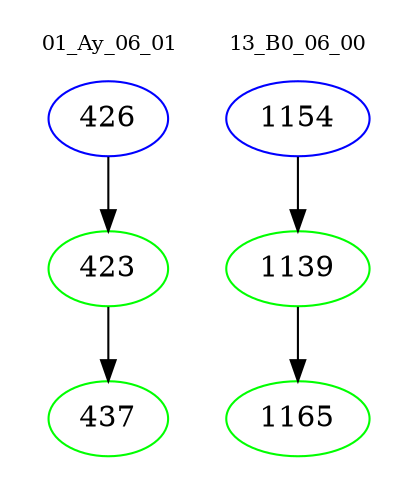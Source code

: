 digraph{
subgraph cluster_0 {
color = white
label = "01_Ay_06_01";
fontsize=10;
T0_426 [label="426", color="blue"]
T0_426 -> T0_423 [color="black"]
T0_423 [label="423", color="green"]
T0_423 -> T0_437 [color="black"]
T0_437 [label="437", color="green"]
}
subgraph cluster_1 {
color = white
label = "13_B0_06_00";
fontsize=10;
T1_1154 [label="1154", color="blue"]
T1_1154 -> T1_1139 [color="black"]
T1_1139 [label="1139", color="green"]
T1_1139 -> T1_1165 [color="black"]
T1_1165 [label="1165", color="green"]
}
}
